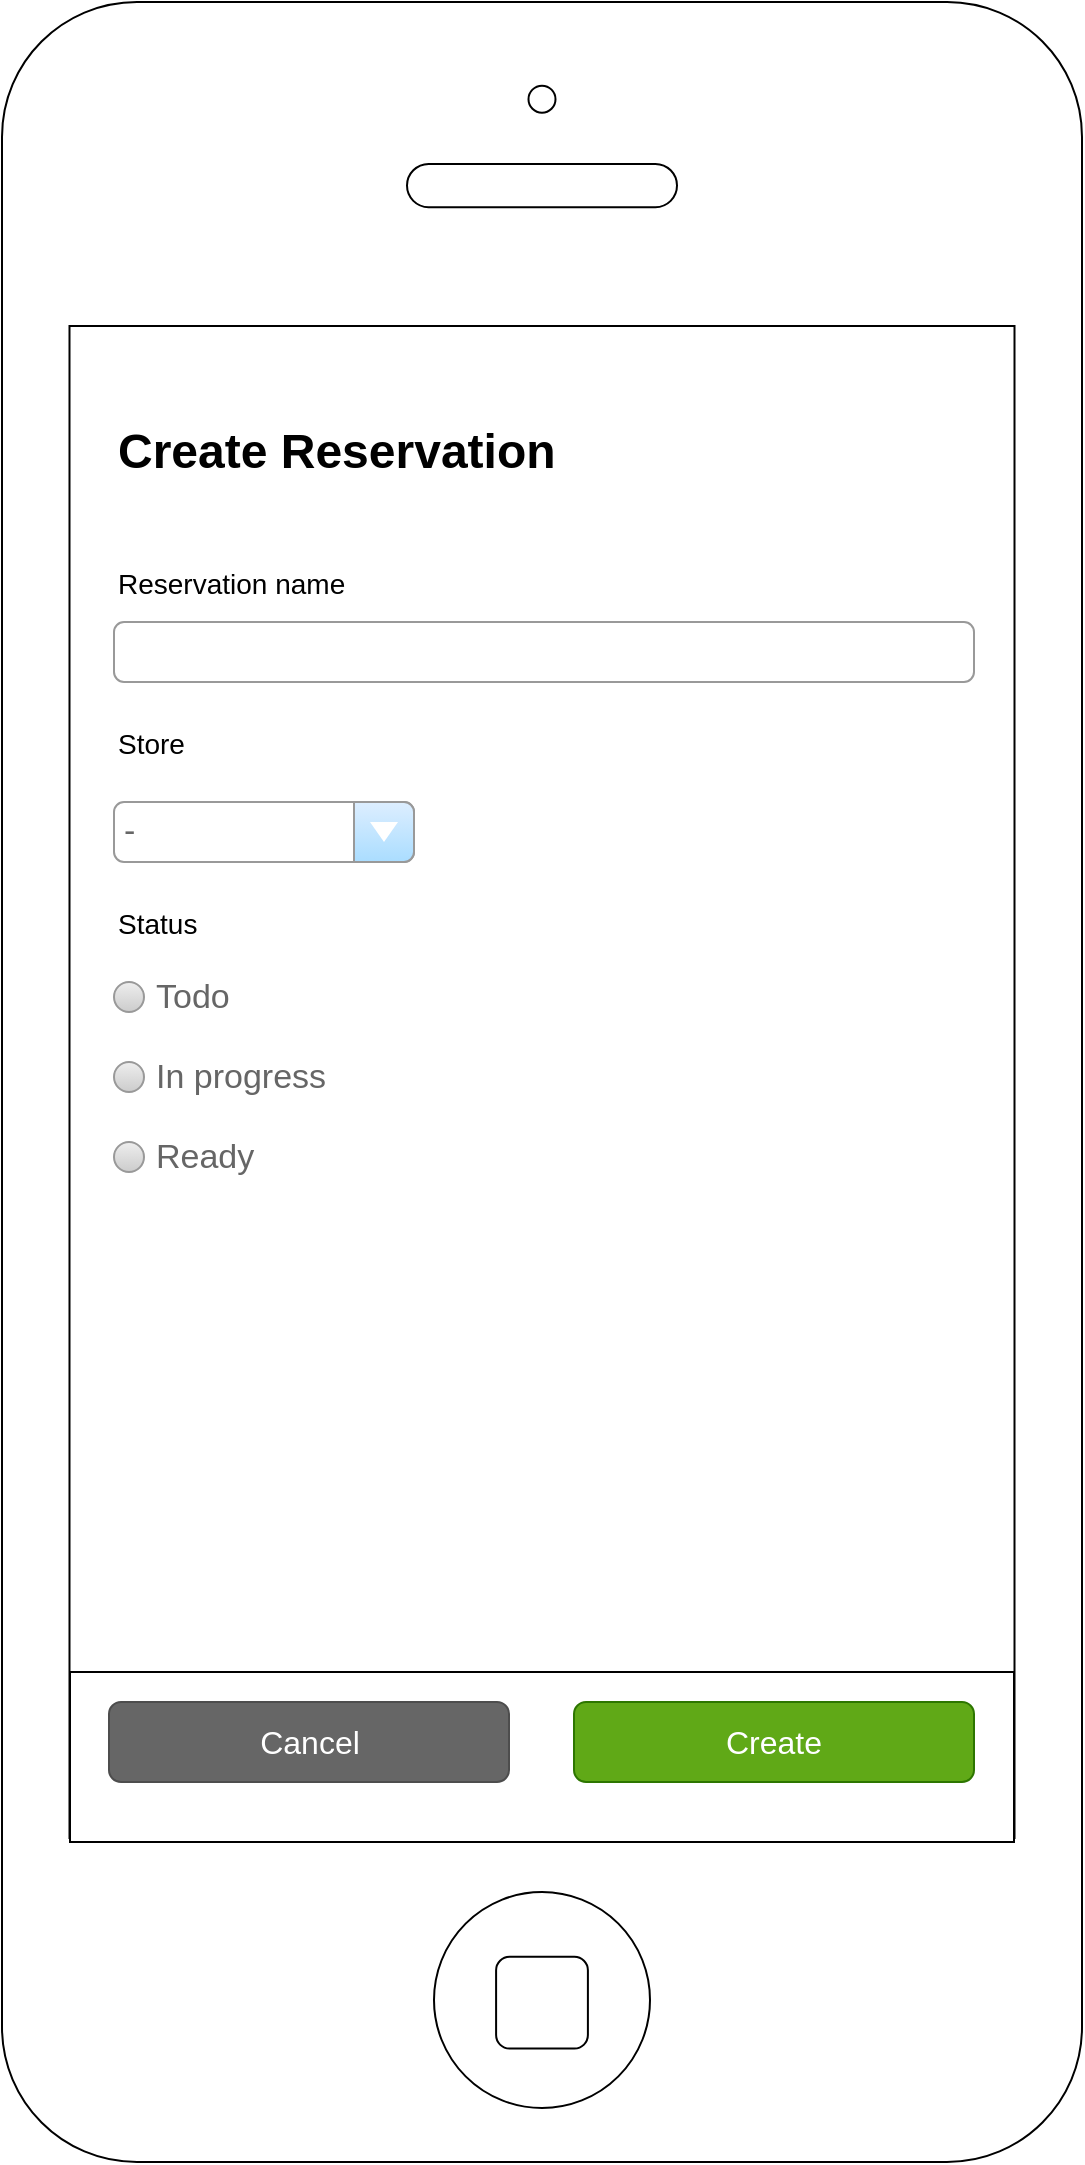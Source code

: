 <mxfile>
    <diagram id="DbeSObqCEBHpZqMJlmhy" name="Page-1">
        <mxGraphModel dx="1056" dy="956" grid="1" gridSize="10" guides="1" tooltips="1" connect="1" arrows="1" fold="1" page="1" pageScale="1" pageWidth="827" pageHeight="1169" math="0" shadow="0">
            <root>
                <mxCell id="0"/>
                <mxCell id="1" parent="0"/>
                <mxCell id="p_hHbGDJPM_kuDDimLqB-1" value="" style="html=1;verticalLabelPosition=bottom;labelBackgroundColor=#ffffff;verticalAlign=top;shadow=0;dashed=0;strokeWidth=1;shape=mxgraph.ios7.misc.iphone;movable=0;resizable=0;rotatable=0;deletable=0;editable=0;connectable=0;" parent="1" vertex="1">
                    <mxGeometry x="144" y="40" width="540" height="1080" as="geometry"/>
                </mxCell>
                <mxCell id="68" value="" style="rounded=0;whiteSpace=wrap;html=1;" parent="1" vertex="1">
                    <mxGeometry x="178" y="875" width="472" height="85" as="geometry"/>
                </mxCell>
                <mxCell id="p_hHbGDJPM_kuDDimLqB-2" value="&lt;h1&gt;Create Reservation&lt;/h1&gt;" style="text;html=1;align=left;verticalAlign=middle;resizable=0;points=[];autosize=1;" parent="1" vertex="1">
                    <mxGeometry x="200" y="240" width="230" height="50" as="geometry"/>
                </mxCell>
                <mxCell id="44" value="Reservation name" style="fillColor=none;strokeColor=none;align=left;fontSize=14;" parent="1" vertex="1">
                    <mxGeometry x="200" y="310" width="260" height="40" as="geometry"/>
                </mxCell>
                <mxCell id="45" value="" style="html=1;shadow=0;dashed=0;shape=mxgraph.bootstrap.rrect;rSize=5;fillColor=none;strokeColor=#999999;align=left;spacing=15;fontSize=14;fontColor=#6C767D;" parent="1" vertex="1">
                    <mxGeometry x="200" y="350" width="430" height="30" as="geometry"/>
                </mxCell>
                <mxCell id="46" value="-" style="strokeWidth=1;shadow=0;dashed=0;align=center;html=1;shape=mxgraph.mockup.forms.comboBox;strokeColor=#999999;fillColor=#ddeeff;align=left;fillColor2=#aaddff;mainText=;fontColor=#666666;fontSize=17;spacingLeft=3;" parent="1" vertex="1">
                    <mxGeometry x="200" y="440" width="150" height="30" as="geometry"/>
                </mxCell>
                <mxCell id="47" value="Store" style="fillColor=none;strokeColor=none;align=left;fontSize=14;" parent="1" vertex="1">
                    <mxGeometry x="200" y="390" width="260" height="40" as="geometry"/>
                </mxCell>
                <mxCell id="48" value="Status" style="fillColor=none;strokeColor=none;align=left;fontSize=14;" parent="1" vertex="1">
                    <mxGeometry x="200" y="480" width="260" height="40" as="geometry"/>
                </mxCell>
                <mxCell id="49" value="Todo" style="shape=ellipse;fillColor=#eeeeee;strokeColor=#999999;gradientColor=#cccccc;html=1;align=left;spacingLeft=4;fontSize=17;fontColor=#666666;labelPosition=right;shadow=0;" parent="1" vertex="1">
                    <mxGeometry x="200" y="530" width="15" height="15" as="geometry"/>
                </mxCell>
                <mxCell id="50" value="In progress" style="shape=ellipse;fillColor=#eeeeee;strokeColor=#999999;gradientColor=#cccccc;html=1;align=left;spacingLeft=4;fontSize=17;fontColor=#666666;labelPosition=right;shadow=0;" parent="1" vertex="1">
                    <mxGeometry x="200" y="570" width="15" height="15" as="geometry"/>
                </mxCell>
                <mxCell id="52" value="Ready" style="shape=ellipse;fillColor=#eeeeee;strokeColor=#999999;gradientColor=#cccccc;html=1;align=left;spacingLeft=4;fontSize=17;fontColor=#666666;labelPosition=right;shadow=0;" parent="1" vertex="1">
                    <mxGeometry x="200" y="610" width="15" height="15" as="geometry"/>
                </mxCell>
                <mxCell id="60" value="&lt;font style=&quot;font-size: 16px&quot;&gt;Create&lt;/font&gt;" style="rounded=1;html=1;shadow=0;dashed=0;whiteSpace=wrap;fontSize=10;fillColor=#60a917;align=center;strokeColor=#2D7600;fontColor=#ffffff;" parent="1" vertex="1">
                    <mxGeometry x="430" y="890" width="200" height="40" as="geometry"/>
                </mxCell>
                <mxCell id="61" value="&lt;font style=&quot;font-size: 16px&quot;&gt;Cancel&lt;/font&gt;" style="rounded=1;html=1;shadow=0;dashed=0;whiteSpace=wrap;fontSize=10;fillColor=#666666;align=center;strokeColor=#4D4D4D;fontColor=#ffffff;" parent="1" vertex="1">
                    <mxGeometry x="197.5" y="890" width="200" height="40" as="geometry"/>
                </mxCell>
            </root>
        </mxGraphModel>
    </diagram>
</mxfile>